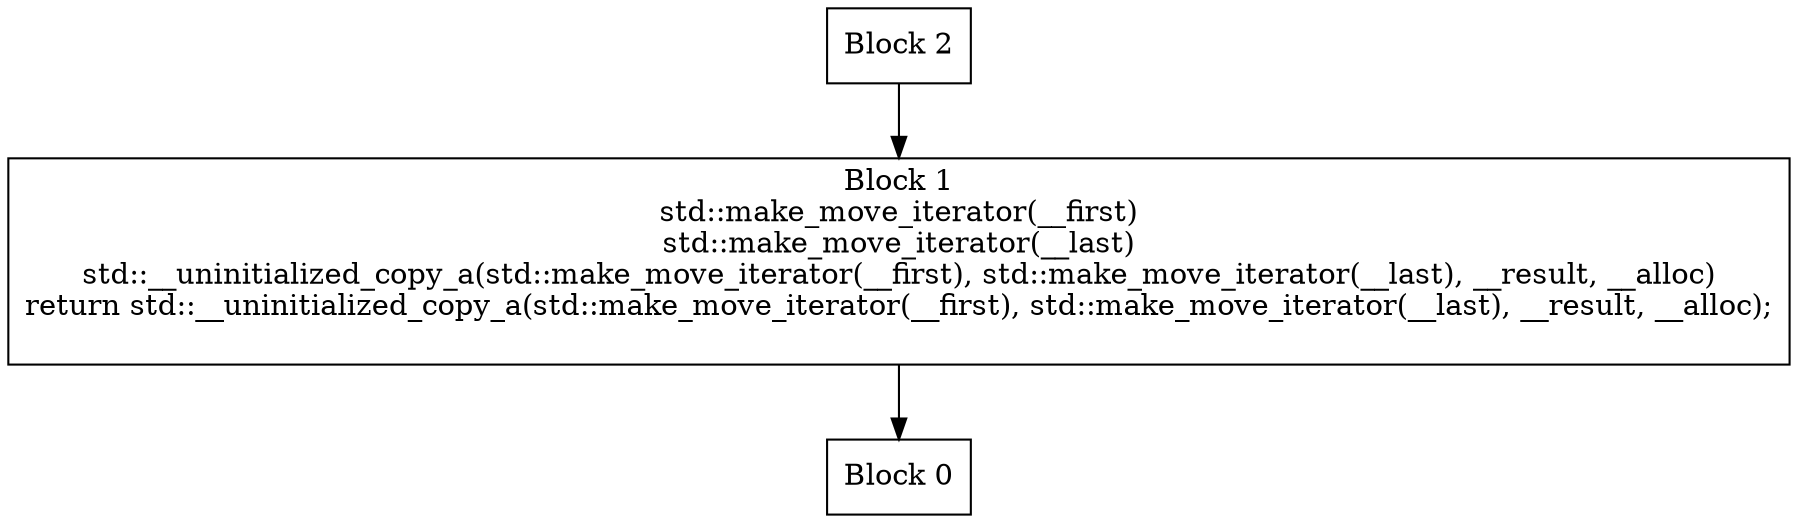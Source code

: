 digraph CFG {
  node [shape=box];
  0 [label="Block 0\n"];
  1 [label="Block 1\nstd::make_move_iterator(__first)\nstd::make_move_iterator(__last)\nstd::__uninitialized_copy_a(std::make_move_iterator(__first), std::make_move_iterator(__last), __result, __alloc)\nreturn std::__uninitialized_copy_a(std::make_move_iterator(__first), std::make_move_iterator(__last), __result, __alloc);
\n"];
  2 [label="Block 2\n"];
  1 -> 0;
  2 -> 1;
}
